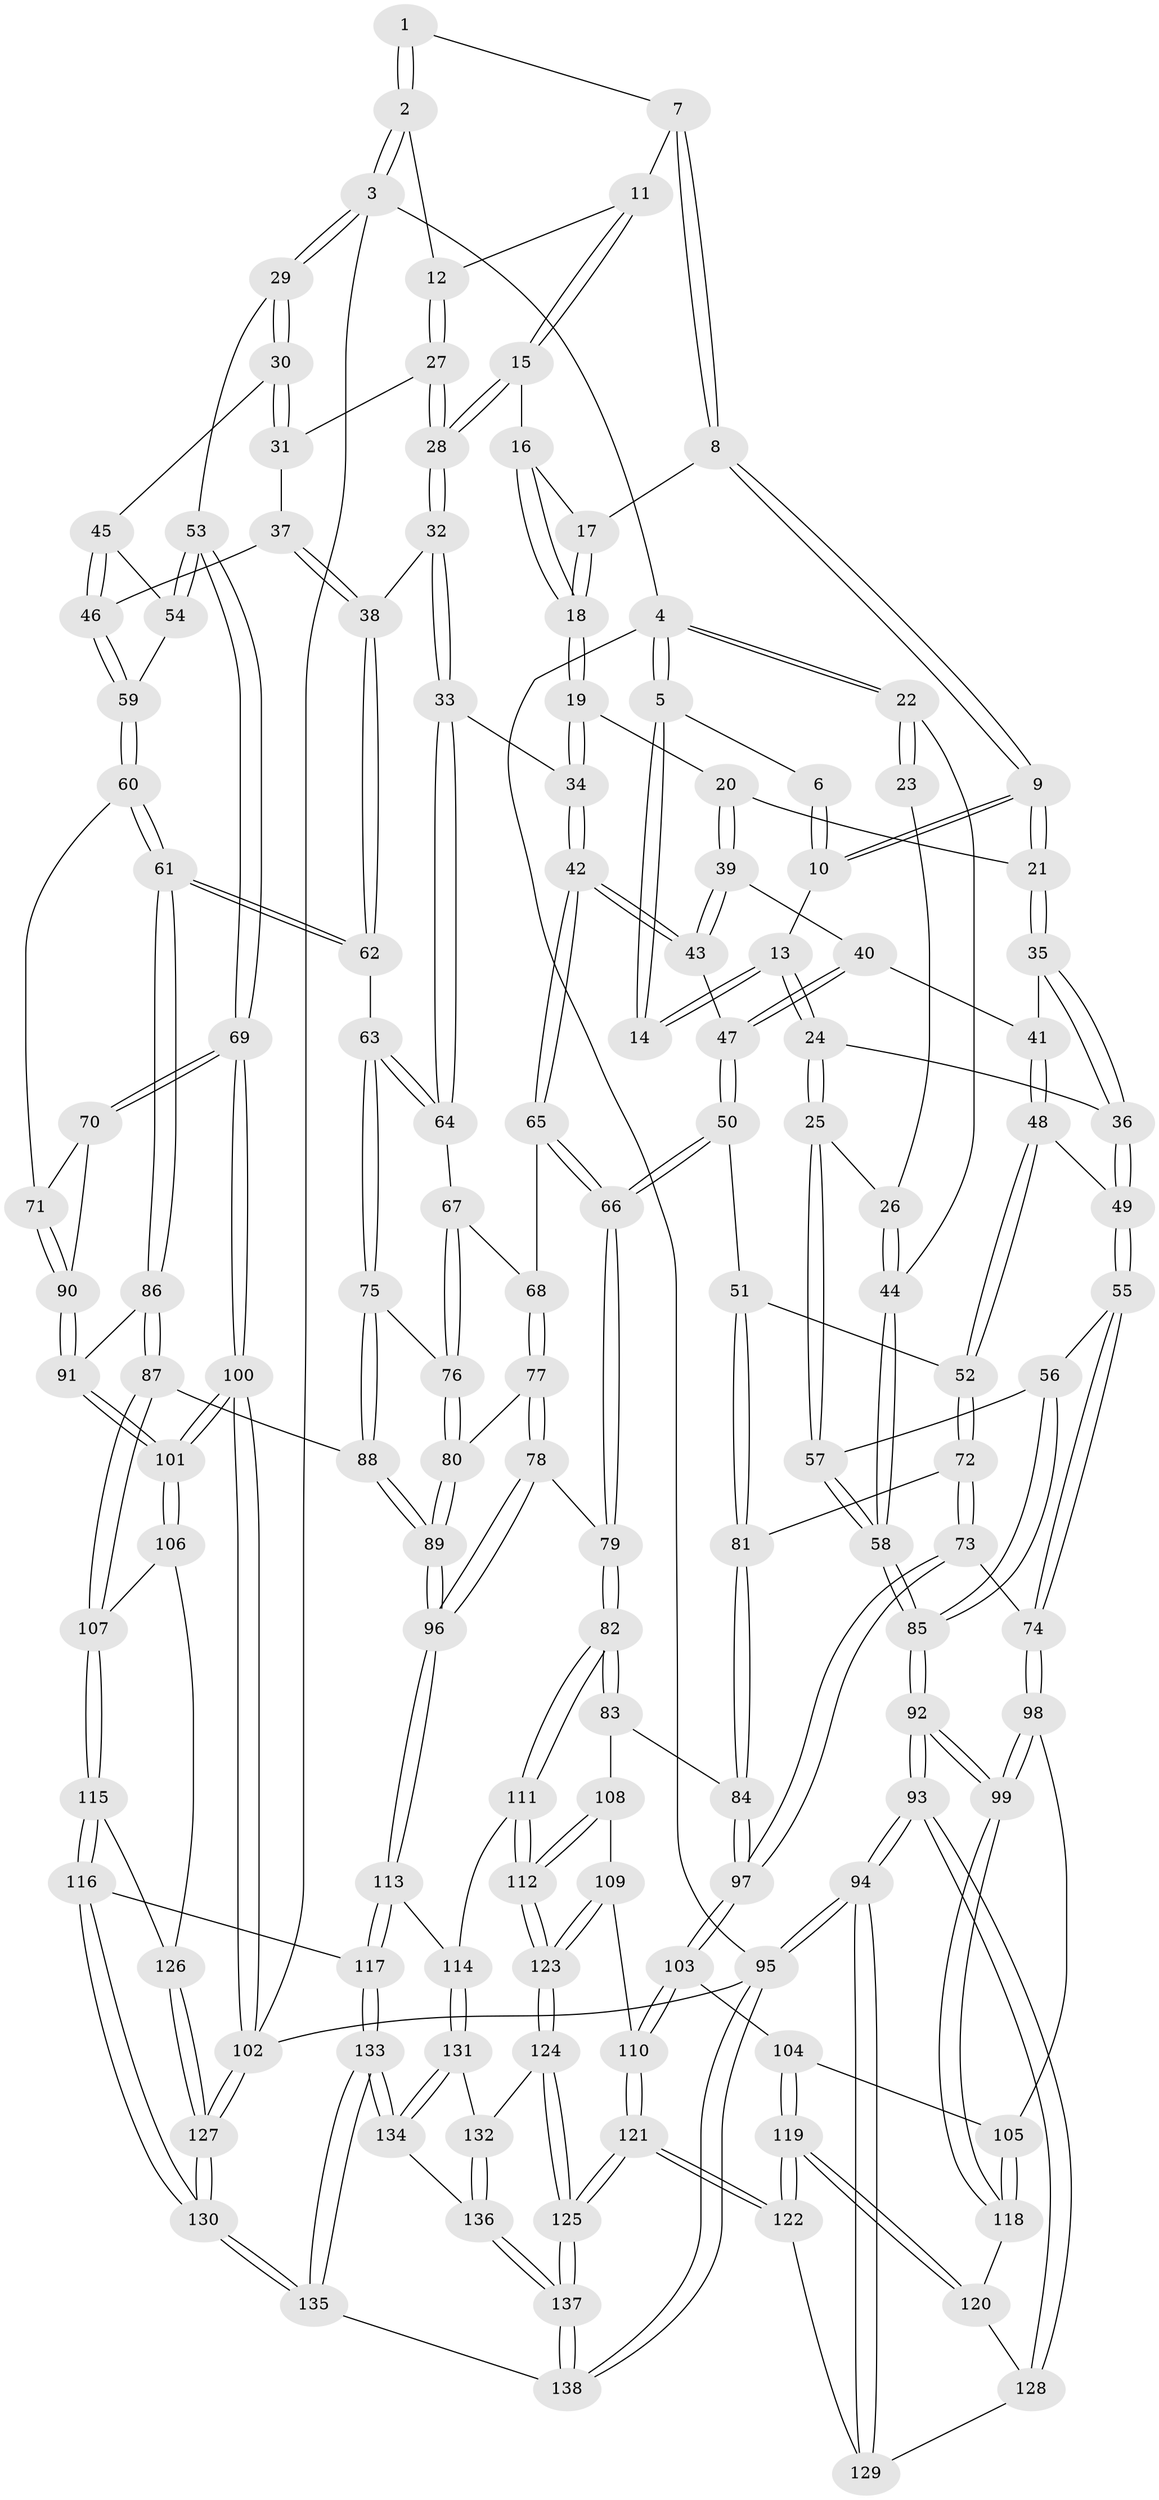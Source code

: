 // coarse degree distribution, {5: 0.4583333333333333, 7: 0.020833333333333332, 2: 0.020833333333333332, 3: 0.0625, 4: 0.28125, 6: 0.15625}
// Generated by graph-tools (version 1.1) at 2025/21/03/04/25 18:21:14]
// undirected, 138 vertices, 342 edges
graph export_dot {
graph [start="1"]
  node [color=gray90,style=filled];
  1 [pos="+0.5514096568569037+0"];
  2 [pos="+1+0"];
  3 [pos="+1+0"];
  4 [pos="+0+0"];
  5 [pos="+0+0"];
  6 [pos="+0.30161903475897023+0"];
  7 [pos="+0.5530314200152642+0"];
  8 [pos="+0.44301929152180985+0.09528876826592117"];
  9 [pos="+0.32109928473599836+0.12751947988368942"];
  10 [pos="+0.26555661216640325+0.06953519828115173"];
  11 [pos="+0.609664116940186+0.028577068024333845"];
  12 [pos="+0.7643888432137484+0.11622101061061658"];
  13 [pos="+0.1580615970273608+0.11907384958228882"];
  14 [pos="+0.12747505060070546+0.11109680669273232"];
  15 [pos="+0.5757718476045117+0.13749629065499905"];
  16 [pos="+0.5671285675046841+0.13982023210329242"];
  17 [pos="+0.44938195624668703+0.10093849045257772"];
  18 [pos="+0.47658168080336294+0.22012857691260934"];
  19 [pos="+0.47242210858801764+0.22813843407854942"];
  20 [pos="+0.4139034311122718+0.23994513657130007"];
  21 [pos="+0.3273572028910376+0.15629571578150794"];
  22 [pos="+0+0.07624651300284484"];
  23 [pos="+0.0978630593903492+0.11961287275180119"];
  24 [pos="+0.15614581123001608+0.29172196261832145"];
  25 [pos="+0.14231790184866586+0.29712903922274775"];
  26 [pos="+0.023020227557848393+0.25168576376723095"];
  27 [pos="+0.7687401540365854+0.14584189623561297"];
  28 [pos="+0.6773604227899818+0.27025774052418716"];
  29 [pos="+1+0.05320358164315965"];
  30 [pos="+1+0.16155573716357016"];
  31 [pos="+0.901188177633216+0.1925317915626833"];
  32 [pos="+0.6743201558842853+0.30385540343509637"];
  33 [pos="+0.5999663354747564+0.3499657383544187"];
  34 [pos="+0.599785277852938+0.350029151552554"];
  35 [pos="+0.257828592443076+0.2842926297352759"];
  36 [pos="+0.16459615728355903+0.2946554344050628"];
  37 [pos="+0.8277861995869059+0.31442881745400936"];
  38 [pos="+0.691987994054644+0.31396978844972573"];
  39 [pos="+0.4054532388145616+0.2707733024168877"];
  40 [pos="+0.302404749884273+0.3251171099618601"];
  41 [pos="+0.3021348312380435+0.32509581625391853"];
  42 [pos="+0.5838478380792015+0.3650244772816648"];
  43 [pos="+0.4329494061415249+0.36701644378262854"];
  44 [pos="+0+0.26934281236212715"];
  45 [pos="+1+0.16455249618621293"];
  46 [pos="+0.8852275010906436+0.36370975097816505"];
  47 [pos="+0.4017702098576477+0.39680803741821774"];
  48 [pos="+0.2705043564222175+0.43500694351544456"];
  49 [pos="+0.2320824896612164+0.4466692267392274"];
  50 [pos="+0.3863654401868067+0.4471391899768989"];
  51 [pos="+0.35302348178350884+0.46072642221241605"];
  52 [pos="+0.34502334036603105+0.45907227682382257"];
  53 [pos="+1+0.4479043321189533"];
  54 [pos="+0.9617410400366888+0.39459928381034676"];
  55 [pos="+0.16832501644534698+0.5254929260237463"];
  56 [pos="+0.10897949398475656+0.4744442819237681"];
  57 [pos="+0.10092993112642361+0.36379815562494267"];
  58 [pos="+0+0.3935223881827391"];
  59 [pos="+0.8973170460528017+0.4236832185195178"];
  60 [pos="+0.8867483217306643+0.47348313788452423"];
  61 [pos="+0.8201300649158059+0.4948064504982492"];
  62 [pos="+0.7868313362336684+0.4766328362276404"];
  63 [pos="+0.7147581463933067+0.501637311981085"];
  64 [pos="+0.6658637772655763+0.47020278229733653"];
  65 [pos="+0.5661789944135791+0.42004680139837"];
  66 [pos="+0.47819652398702817+0.523489494613043"];
  67 [pos="+0.6431002902830889+0.5100120745843869"];
  68 [pos="+0.6032636835389084+0.4983470513432831"];
  69 [pos="+1+0.5180006771291171"];
  70 [pos="+1+0.5118840898932514"];
  71 [pos="+0.8939943176627415+0.478243984319778"];
  72 [pos="+0.2532744201954969+0.5565224283850145"];
  73 [pos="+0.18307372466796087+0.5610045483538539"];
  74 [pos="+0.1714465147620817+0.5501105783362028"];
  75 [pos="+0.6890482742304074+0.5335326328180934"];
  76 [pos="+0.6663353340985553+0.5424307722166438"];
  77 [pos="+0.5970713777301709+0.5367156121500343"];
  78 [pos="+0.5057238674388129+0.6233206050433739"];
  79 [pos="+0.4837588640085684+0.6155795867646404"];
  80 [pos="+0.6546940440691876+0.5593447297734061"];
  81 [pos="+0.3374863254573214+0.5618970466038471"];
  82 [pos="+0.44240593887915697+0.635836361987426"];
  83 [pos="+0.4060188833522808+0.6356338905168565"];
  84 [pos="+0.3894458948594812+0.6271367843267719"];
  85 [pos="+0+0.4732974828962905"];
  86 [pos="+0.7894425946268866+0.6246171580137063"];
  87 [pos="+0.777435856359327+0.6427742440825622"];
  88 [pos="+0.76869579710977+0.6420038494576795"];
  89 [pos="+0.6428156576329229+0.6559606491688871"];
  90 [pos="+0.9275961161783222+0.6167536401270565"];
  91 [pos="+0.9274957237180758+0.6177734742453687"];
  92 [pos="+0+0.6754872753639657"];
  93 [pos="+0+1"];
  94 [pos="+0+1"];
  95 [pos="+0+1"];
  96 [pos="+0.5960131364334963+0.6840873468397621"];
  97 [pos="+0.22317536886960437+0.6537706179794761"];
  98 [pos="+0.05878421904437661+0.625486438268643"];
  99 [pos="+0+0.6789915810784496"];
  100 [pos="+1+0.9018074239625776"];
  101 [pos="+1+0.757780108533327"];
  102 [pos="+1+1"];
  103 [pos="+0.22198009894934492+0.6751413177922478"];
  104 [pos="+0.1790303799926787+0.71915871910091"];
  105 [pos="+0.16041186278134964+0.7186226002362397"];
  106 [pos="+0.8568169482272708+0.7352254738872993"];
  107 [pos="+0.7811813258278197+0.6518355715507511"];
  108 [pos="+0.36384209525267847+0.6887827670190305"];
  109 [pos="+0.31444539534322025+0.7327272303834739"];
  110 [pos="+0.2814219329825558+0.7339977603193677"];
  111 [pos="+0.43580760924713313+0.7877225180249663"];
  112 [pos="+0.38941112371336517+0.813243469950341"];
  113 [pos="+0.6027077834360308+0.7562061620636578"];
  114 [pos="+0.48626032784192524+0.8074484335994441"];
  115 [pos="+0.7170124738253131+0.7945667045488539"];
  116 [pos="+0.6919435188404166+0.80943170311316"];
  117 [pos="+0.6146625634795035+0.7735923265856182"];
  118 [pos="+0.057979021974913336+0.7523833774594573"];
  119 [pos="+0.18292670357303303+0.8327051857445791"];
  120 [pos="+0.08572590913012582+0.7946615272174872"];
  121 [pos="+0.23900927179198056+0.8849439168665342"];
  122 [pos="+0.20937739840683775+0.8717059798883818"];
  123 [pos="+0.3806231769691753+0.8197354774406157"];
  124 [pos="+0.3720062563351669+0.836152742897222"];
  125 [pos="+0.24728303831386161+0.8931381525950034"];
  126 [pos="+0.8113538040247368+0.7928176318861206"];
  127 [pos="+0.8865400842263795+1"];
  128 [pos="+0.08022452925517383+0.8093697391958519"];
  129 [pos="+0.06482360405895093+0.9238041636447074"];
  130 [pos="+0.8399215825370105+1"];
  131 [pos="+0.4900816206827112+0.8392287946952998"];
  132 [pos="+0.4113062824722958+0.8875020129612782"];
  133 [pos="+0.5582206384118831+0.9561665518625869"];
  134 [pos="+0.5170288298945018+0.9304140898011778"];
  135 [pos="+0.7065188590392127+1"];
  136 [pos="+0.4316577650516783+0.9252471464559952"];
  137 [pos="+0.2850856574149692+1"];
  138 [pos="+0.27276217881816994+1"];
  1 -- 2;
  1 -- 2;
  1 -- 7;
  2 -- 3;
  2 -- 3;
  2 -- 12;
  3 -- 4;
  3 -- 29;
  3 -- 29;
  3 -- 102;
  4 -- 5;
  4 -- 5;
  4 -- 22;
  4 -- 22;
  4 -- 95;
  5 -- 6;
  5 -- 14;
  5 -- 14;
  6 -- 10;
  6 -- 10;
  7 -- 8;
  7 -- 8;
  7 -- 11;
  8 -- 9;
  8 -- 9;
  8 -- 17;
  9 -- 10;
  9 -- 10;
  9 -- 21;
  9 -- 21;
  10 -- 13;
  11 -- 12;
  11 -- 15;
  11 -- 15;
  12 -- 27;
  12 -- 27;
  13 -- 14;
  13 -- 14;
  13 -- 24;
  13 -- 24;
  15 -- 16;
  15 -- 28;
  15 -- 28;
  16 -- 17;
  16 -- 18;
  16 -- 18;
  17 -- 18;
  17 -- 18;
  18 -- 19;
  18 -- 19;
  19 -- 20;
  19 -- 34;
  19 -- 34;
  20 -- 21;
  20 -- 39;
  20 -- 39;
  21 -- 35;
  21 -- 35;
  22 -- 23;
  22 -- 23;
  22 -- 44;
  23 -- 26;
  24 -- 25;
  24 -- 25;
  24 -- 36;
  25 -- 26;
  25 -- 57;
  25 -- 57;
  26 -- 44;
  26 -- 44;
  27 -- 28;
  27 -- 28;
  27 -- 31;
  28 -- 32;
  28 -- 32;
  29 -- 30;
  29 -- 30;
  29 -- 53;
  30 -- 31;
  30 -- 31;
  30 -- 45;
  31 -- 37;
  32 -- 33;
  32 -- 33;
  32 -- 38;
  33 -- 34;
  33 -- 64;
  33 -- 64;
  34 -- 42;
  34 -- 42;
  35 -- 36;
  35 -- 36;
  35 -- 41;
  36 -- 49;
  36 -- 49;
  37 -- 38;
  37 -- 38;
  37 -- 46;
  38 -- 62;
  38 -- 62;
  39 -- 40;
  39 -- 43;
  39 -- 43;
  40 -- 41;
  40 -- 47;
  40 -- 47;
  41 -- 48;
  41 -- 48;
  42 -- 43;
  42 -- 43;
  42 -- 65;
  42 -- 65;
  43 -- 47;
  44 -- 58;
  44 -- 58;
  45 -- 46;
  45 -- 46;
  45 -- 54;
  46 -- 59;
  46 -- 59;
  47 -- 50;
  47 -- 50;
  48 -- 49;
  48 -- 52;
  48 -- 52;
  49 -- 55;
  49 -- 55;
  50 -- 51;
  50 -- 66;
  50 -- 66;
  51 -- 52;
  51 -- 81;
  51 -- 81;
  52 -- 72;
  52 -- 72;
  53 -- 54;
  53 -- 54;
  53 -- 69;
  53 -- 69;
  54 -- 59;
  55 -- 56;
  55 -- 74;
  55 -- 74;
  56 -- 57;
  56 -- 85;
  56 -- 85;
  57 -- 58;
  57 -- 58;
  58 -- 85;
  58 -- 85;
  59 -- 60;
  59 -- 60;
  60 -- 61;
  60 -- 61;
  60 -- 71;
  61 -- 62;
  61 -- 62;
  61 -- 86;
  61 -- 86;
  62 -- 63;
  63 -- 64;
  63 -- 64;
  63 -- 75;
  63 -- 75;
  64 -- 67;
  65 -- 66;
  65 -- 66;
  65 -- 68;
  66 -- 79;
  66 -- 79;
  67 -- 68;
  67 -- 76;
  67 -- 76;
  68 -- 77;
  68 -- 77;
  69 -- 70;
  69 -- 70;
  69 -- 100;
  69 -- 100;
  70 -- 71;
  70 -- 90;
  71 -- 90;
  71 -- 90;
  72 -- 73;
  72 -- 73;
  72 -- 81;
  73 -- 74;
  73 -- 97;
  73 -- 97;
  74 -- 98;
  74 -- 98;
  75 -- 76;
  75 -- 88;
  75 -- 88;
  76 -- 80;
  76 -- 80;
  77 -- 78;
  77 -- 78;
  77 -- 80;
  78 -- 79;
  78 -- 96;
  78 -- 96;
  79 -- 82;
  79 -- 82;
  80 -- 89;
  80 -- 89;
  81 -- 84;
  81 -- 84;
  82 -- 83;
  82 -- 83;
  82 -- 111;
  82 -- 111;
  83 -- 84;
  83 -- 108;
  84 -- 97;
  84 -- 97;
  85 -- 92;
  85 -- 92;
  86 -- 87;
  86 -- 87;
  86 -- 91;
  87 -- 88;
  87 -- 107;
  87 -- 107;
  88 -- 89;
  88 -- 89;
  89 -- 96;
  89 -- 96;
  90 -- 91;
  90 -- 91;
  91 -- 101;
  91 -- 101;
  92 -- 93;
  92 -- 93;
  92 -- 99;
  92 -- 99;
  93 -- 94;
  93 -- 94;
  93 -- 128;
  93 -- 128;
  94 -- 95;
  94 -- 95;
  94 -- 129;
  94 -- 129;
  95 -- 138;
  95 -- 138;
  95 -- 102;
  96 -- 113;
  96 -- 113;
  97 -- 103;
  97 -- 103;
  98 -- 99;
  98 -- 99;
  98 -- 105;
  99 -- 118;
  99 -- 118;
  100 -- 101;
  100 -- 101;
  100 -- 102;
  100 -- 102;
  101 -- 106;
  101 -- 106;
  102 -- 127;
  102 -- 127;
  103 -- 104;
  103 -- 110;
  103 -- 110;
  104 -- 105;
  104 -- 119;
  104 -- 119;
  105 -- 118;
  105 -- 118;
  106 -- 107;
  106 -- 126;
  107 -- 115;
  107 -- 115;
  108 -- 109;
  108 -- 112;
  108 -- 112;
  109 -- 110;
  109 -- 123;
  109 -- 123;
  110 -- 121;
  110 -- 121;
  111 -- 112;
  111 -- 112;
  111 -- 114;
  112 -- 123;
  112 -- 123;
  113 -- 114;
  113 -- 117;
  113 -- 117;
  114 -- 131;
  114 -- 131;
  115 -- 116;
  115 -- 116;
  115 -- 126;
  116 -- 117;
  116 -- 130;
  116 -- 130;
  117 -- 133;
  117 -- 133;
  118 -- 120;
  119 -- 120;
  119 -- 120;
  119 -- 122;
  119 -- 122;
  120 -- 128;
  121 -- 122;
  121 -- 122;
  121 -- 125;
  121 -- 125;
  122 -- 129;
  123 -- 124;
  123 -- 124;
  124 -- 125;
  124 -- 125;
  124 -- 132;
  125 -- 137;
  125 -- 137;
  126 -- 127;
  126 -- 127;
  127 -- 130;
  127 -- 130;
  128 -- 129;
  130 -- 135;
  130 -- 135;
  131 -- 132;
  131 -- 134;
  131 -- 134;
  132 -- 136;
  132 -- 136;
  133 -- 134;
  133 -- 134;
  133 -- 135;
  133 -- 135;
  134 -- 136;
  135 -- 138;
  136 -- 137;
  136 -- 137;
  137 -- 138;
  137 -- 138;
}
